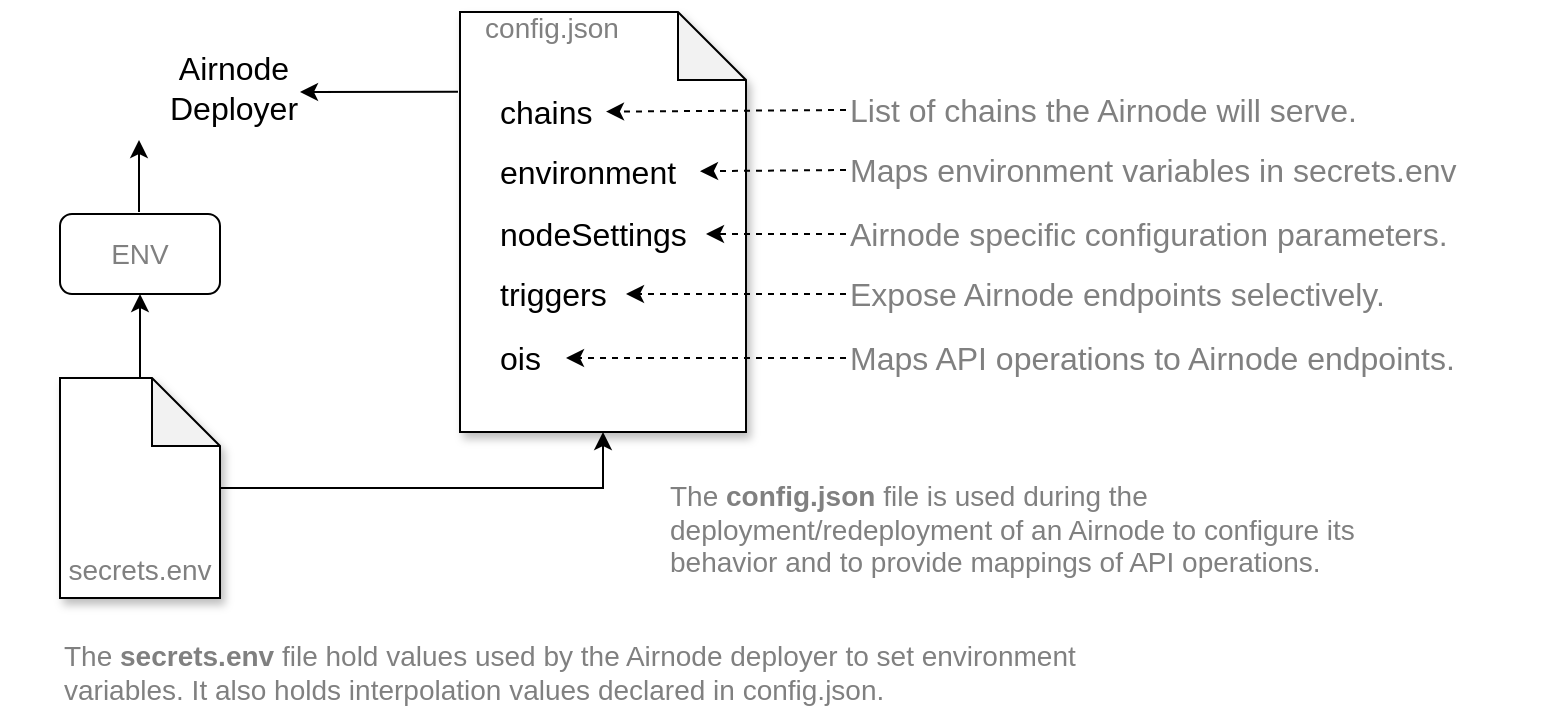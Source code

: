<mxfile version="14.9.6" type="device"><diagram id="mT2qd8aw5n1E3S2MTiCz" name="Page-1"><mxGraphModel dx="1106" dy="860" grid="1" gridSize="10" guides="1" tooltips="1" connect="1" arrows="1" fold="1" page="1" pageScale="1" pageWidth="850" pageHeight="1100" background="none" math="0" shadow="0"><root><mxCell id="0"/><mxCell id="1" parent="0"/><mxCell id="nz9i8vKxkm-LMwYKm1jx-1" value="" style="shape=note;whiteSpace=wrap;html=1;backgroundOutline=1;darkOpacity=0.05;fontSize=14;size=34;shadow=1;" parent="1" vertex="1"><mxGeometry x="280" y="20" width="143" height="210" as="geometry"/></mxCell><mxCell id="nz9i8vKxkm-LMwYKm1jx-6" value="&lt;font style=&quot;font-size: 16px;&quot;&gt;Maps API operations to Airnode endpoints.&lt;/font&gt;" style="text;html=1;strokeColor=none;fillColor=none;align=left;verticalAlign=middle;whiteSpace=wrap;rounded=0;sketch=0;fontSize=16;fontColor=#808080;" parent="1" vertex="1"><mxGeometry x="473" y="183" width="327" height="20" as="geometry"/></mxCell><mxCell id="nz9i8vKxkm-LMwYKm1jx-8" value="Expose Airnode endpoints selectively." style="text;html=1;strokeColor=none;fillColor=none;align=left;verticalAlign=middle;whiteSpace=wrap;rounded=0;sketch=0;fontSize=16;fontColor=#808080;" parent="1" vertex="1"><mxGeometry x="473" y="151" width="327" height="20" as="geometry"/></mxCell><mxCell id="nz9i8vKxkm-LMwYKm1jx-9" value="Airnode specific configuration parameters." style="text;html=1;strokeColor=none;fillColor=none;align=left;verticalAlign=middle;whiteSpace=wrap;rounded=0;sketch=0;fontSize=16;fontColor=#808080;" parent="1" vertex="1"><mxGeometry x="473" y="121" width="327" height="20" as="geometry"/></mxCell><mxCell id="nz9i8vKxkm-LMwYKm1jx-22" value="&lt;font style=&quot;font-size: 14px&quot;&gt;&lt;br class=&quot;Apple-interchange-newline&quot; style=&quot;font-size: 14px&quot;&gt;The &lt;b style=&quot;font-size: 14px&quot;&gt;config.json&lt;/b&gt; file is used during the deployment/redeployment of an Airnode to configure its behavior and to provide mappings of API operations.&lt;/font&gt;" style="text;html=1;strokeColor=none;fillColor=none;align=left;verticalAlign=middle;whiteSpace=wrap;rounded=0;shadow=1;sketch=0;fontSize=14;fontColor=#808080;" parent="1" vertex="1"><mxGeometry x="383" y="260" width="360" height="20" as="geometry"/></mxCell><mxCell id="nz9i8vKxkm-LMwYKm1jx-23" value="config.json" style="text;html=1;strokeColor=none;fillColor=none;align=center;verticalAlign=middle;whiteSpace=wrap;rounded=0;shadow=1;sketch=0;fontColor=#808080;fontSize=14;" parent="1" vertex="1"><mxGeometry x="305.5" y="18" width="40" height="20" as="geometry"/></mxCell><mxCell id="MId8WKVrAwp1vagER6Nr-4" value="" style="edgeStyle=orthogonalEdgeStyle;rounded=0;orthogonalLoop=1;jettySize=auto;html=1;fontSize=14;fontColor=#808080;" parent="1" source="nz9i8vKxkm-LMwYKm1jx-24" target="MId8WKVrAwp1vagER6Nr-2" edge="1"><mxGeometry relative="1" as="geometry"/></mxCell><mxCell id="OLD41ySUi8Ef40snu-Cn-1" style="edgeStyle=orthogonalEdgeStyle;rounded=0;orthogonalLoop=1;jettySize=auto;html=1;entryX=0.5;entryY=1;entryDx=0;entryDy=0;entryPerimeter=0;" edge="1" parent="1" source="nz9i8vKxkm-LMwYKm1jx-24" target="nz9i8vKxkm-LMwYKm1jx-1"><mxGeometry relative="1" as="geometry"><mxPoint x="360" y="280" as="targetPoint"/></mxGeometry></mxCell><mxCell id="nz9i8vKxkm-LMwYKm1jx-24" value="" style="shape=note;whiteSpace=wrap;html=1;backgroundOutline=1;darkOpacity=0.05;fontSize=14;size=34;shadow=1;" parent="1" vertex="1"><mxGeometry x="80" y="203" width="80" height="110" as="geometry"/></mxCell><mxCell id="nz9i8vKxkm-LMwYKm1jx-25" value="secrets.env" style="text;html=1;strokeColor=none;fillColor=none;align=center;verticalAlign=middle;whiteSpace=wrap;rounded=0;shadow=1;sketch=0;fontColor=#808080;fontSize=14;" parent="1" vertex="1"><mxGeometry x="100" y="289" width="40" height="20" as="geometry"/></mxCell><mxCell id="nz9i8vKxkm-LMwYKm1jx-26" value="&lt;font style=&quot;font-size: 14px&quot;&gt;The &lt;b style=&quot;font-size: 14px&quot;&gt;secrets.env&lt;/b&gt; file hold values used by the Airnode deployer to set environment variables. It also holds&lt;span style=&quot;font-size: 14px&quot;&gt;&amp;nbsp;interpolation values declared in config.json&lt;/span&gt;.&lt;/font&gt;" style="text;html=1;strokeColor=none;fillColor=none;align=left;verticalAlign=middle;whiteSpace=wrap;rounded=0;shadow=1;sketch=0;fontSize=14;fontColor=#808080;" parent="1" vertex="1"><mxGeometry x="80" y="340" width="530" height="20" as="geometry"/></mxCell><mxCell id="pkysSd6FZ5iRAVhKFhNl-2" value="" style="endArrow=classic;html=1;entryX=1;entryY=0.5;entryDx=0;entryDy=0;dashed=1;exitX=0;exitY=0.5;exitDx=0;exitDy=0;" parent="1" source="nz9i8vKxkm-LMwYKm1jx-6" target="pkysSd6FZ5iRAVhKFhNl-8" edge="1"><mxGeometry width="50" height="50" relative="1" as="geometry"><mxPoint x="460" y="193" as="sourcePoint"/><mxPoint x="347" y="153" as="targetPoint"/></mxGeometry></mxCell><mxCell id="pkysSd6FZ5iRAVhKFhNl-3" value="&lt;font style=&quot;font-size: 16px&quot;&gt;chains&lt;/font&gt;" style="text;html=1;strokeColor=none;fillColor=none;align=left;verticalAlign=middle;whiteSpace=wrap;rounded=0;" parent="1" vertex="1"><mxGeometry x="298" y="60" width="55" height="20" as="geometry"/></mxCell><mxCell id="pkysSd6FZ5iRAVhKFhNl-4" value="&lt;font style=&quot;font-size: 16px&quot;&gt;environment&lt;/font&gt;" style="text;html=1;strokeColor=none;fillColor=none;align=left;verticalAlign=middle;whiteSpace=wrap;rounded=0;" parent="1" vertex="1"><mxGeometry x="298" y="90" width="102" height="20" as="geometry"/></mxCell><mxCell id="pkysSd6FZ5iRAVhKFhNl-6" value="&lt;font style=&quot;font-size: 16px&quot;&gt;nodeSettings&lt;br&gt;&lt;/font&gt;" style="text;html=1;strokeColor=none;fillColor=none;align=left;verticalAlign=middle;whiteSpace=wrap;rounded=0;" parent="1" vertex="1"><mxGeometry x="298" y="121" width="105" height="20" as="geometry"/></mxCell><mxCell id="pkysSd6FZ5iRAVhKFhNl-7" value="&lt;font style=&quot;font-size: 16px&quot;&gt;triggers&lt;br&gt;&lt;/font&gt;" style="text;html=1;strokeColor=none;fillColor=none;align=left;verticalAlign=middle;whiteSpace=wrap;rounded=0;" parent="1" vertex="1"><mxGeometry x="298" y="151" width="65" height="20" as="geometry"/></mxCell><mxCell id="pkysSd6FZ5iRAVhKFhNl-8" value="&lt;font style=&quot;font-size: 16px&quot;&gt;ois&lt;/font&gt;" style="text;html=1;strokeColor=none;fillColor=none;align=left;verticalAlign=middle;whiteSpace=wrap;rounded=0;" parent="1" vertex="1"><mxGeometry x="298" y="183" width="35" height="20" as="geometry"/></mxCell><mxCell id="pkysSd6FZ5iRAVhKFhNl-19" value="" style="endArrow=classic;html=1;dashed=1;entryX=1;entryY=0.5;entryDx=0;entryDy=0;exitX=0;exitY=0.5;exitDx=0;exitDy=0;" parent="1" source="nz9i8vKxkm-LMwYKm1jx-8" target="pkysSd6FZ5iRAVhKFhNl-7" edge="1"><mxGeometry width="50" height="50" relative="1" as="geometry"><mxPoint x="450" y="161" as="sourcePoint"/><mxPoint x="380" y="358" as="targetPoint"/></mxGeometry></mxCell><mxCell id="pkysSd6FZ5iRAVhKFhNl-20" value="" style="endArrow=classic;html=1;dashed=1;entryX=1;entryY=0.5;entryDx=0;entryDy=0;" parent="1" source="nz9i8vKxkm-LMwYKm1jx-9" target="pkysSd6FZ5iRAVhKFhNl-6" edge="1"><mxGeometry width="50" height="50" relative="1" as="geometry"><mxPoint x="473" y="131" as="sourcePoint"/><mxPoint x="380" y="358" as="targetPoint"/></mxGeometry></mxCell><mxCell id="pkysSd6FZ5iRAVhKFhNl-22" value="Maps environment variables in secrets.env" style="text;html=1;strokeColor=none;fillColor=none;align=left;verticalAlign=middle;whiteSpace=wrap;rounded=0;sketch=0;fontSize=16;fontColor=#808080;" parent="1" vertex="1"><mxGeometry x="473" y="89" width="347" height="20" as="geometry"/></mxCell><mxCell id="pkysSd6FZ5iRAVhKFhNl-23" value="" style="endArrow=classic;html=1;dashed=1;exitX=0;exitY=0.5;exitDx=0;exitDy=0;" parent="1" source="pkysSd6FZ5iRAVhKFhNl-22" target="pkysSd6FZ5iRAVhKFhNl-4" edge="1"><mxGeometry width="50" height="50" relative="1" as="geometry"><mxPoint x="473" y="100" as="sourcePoint"/><mxPoint x="380" y="384" as="targetPoint"/></mxGeometry></mxCell><mxCell id="pkysSd6FZ5iRAVhKFhNl-24" value="List of chains the Airnode will serve." style="text;html=1;strokeColor=none;fillColor=none;align=left;verticalAlign=middle;whiteSpace=wrap;rounded=0;sketch=0;fontSize=16;fontColor=#808080;" parent="1" vertex="1"><mxGeometry x="473" y="59" width="270" height="20" as="geometry"/></mxCell><mxCell id="pkysSd6FZ5iRAVhKFhNl-25" value="" style="endArrow=classic;html=1;dashed=1;exitX=0;exitY=0.5;exitDx=0;exitDy=0;" parent="1" source="pkysSd6FZ5iRAVhKFhNl-24" target="pkysSd6FZ5iRAVhKFhNl-3" edge="1"><mxGeometry width="50" height="50" relative="1" as="geometry"><mxPoint x="473" y="70" as="sourcePoint"/><mxPoint x="380" y="384" as="targetPoint"/></mxGeometry></mxCell><mxCell id="ak6Ke_Uqv2oLZ9xQUbI7-1" value="" style="shape=image;verticalLabelPosition=bottom;labelBackgroundColor=#ffffff;verticalAlign=top;aspect=fixed;imageAspect=0;image=https://miro.medium.com/max/400/1*vfjYLDoXNs9OAdS_bk23RQ.png;" parent="1" vertex="1"><mxGeometry x="50" y="20" width="100" height="75" as="geometry"/></mxCell><mxCell id="ak6Ke_Uqv2oLZ9xQUbI7-2" value="&lt;font style=&quot;font-size: 16px&quot;&gt;Airnode&lt;br&gt;Deployer&lt;/font&gt;" style="text;html=1;strokeColor=none;fillColor=none;align=center;verticalAlign=middle;whiteSpace=wrap;rounded=0;" parent="1" vertex="1"><mxGeometry x="147" y="47.5" width="40" height="20" as="geometry"/></mxCell><mxCell id="ak6Ke_Uqv2oLZ9xQUbI7-8" value="" style="endArrow=classic;html=1;" parent="1" edge="1"><mxGeometry width="50" height="50" relative="1" as="geometry"><mxPoint x="119.5" y="120" as="sourcePoint"/><mxPoint x="119.5" y="84" as="targetPoint"/></mxGeometry></mxCell><mxCell id="z0v3msi38ALt3d_z-zW--1" value="" style="endArrow=classic;html=1;exitX=-0.007;exitY=0.19;exitDx=0;exitDy=0;exitPerimeter=0;" parent="1" source="nz9i8vKxkm-LMwYKm1jx-1" edge="1"><mxGeometry width="50" height="50" relative="1" as="geometry"><mxPoint x="330" y="460" as="sourcePoint"/><mxPoint x="200" y="60" as="targetPoint"/></mxGeometry></mxCell><mxCell id="MId8WKVrAwp1vagER6Nr-2" value="ENV" style="rounded=1;whiteSpace=wrap;html=1;fontSize=14;fontColor=#808080;" parent="1" vertex="1"><mxGeometry x="80" y="121" width="80" height="40" as="geometry"/></mxCell></root></mxGraphModel></diagram></mxfile>